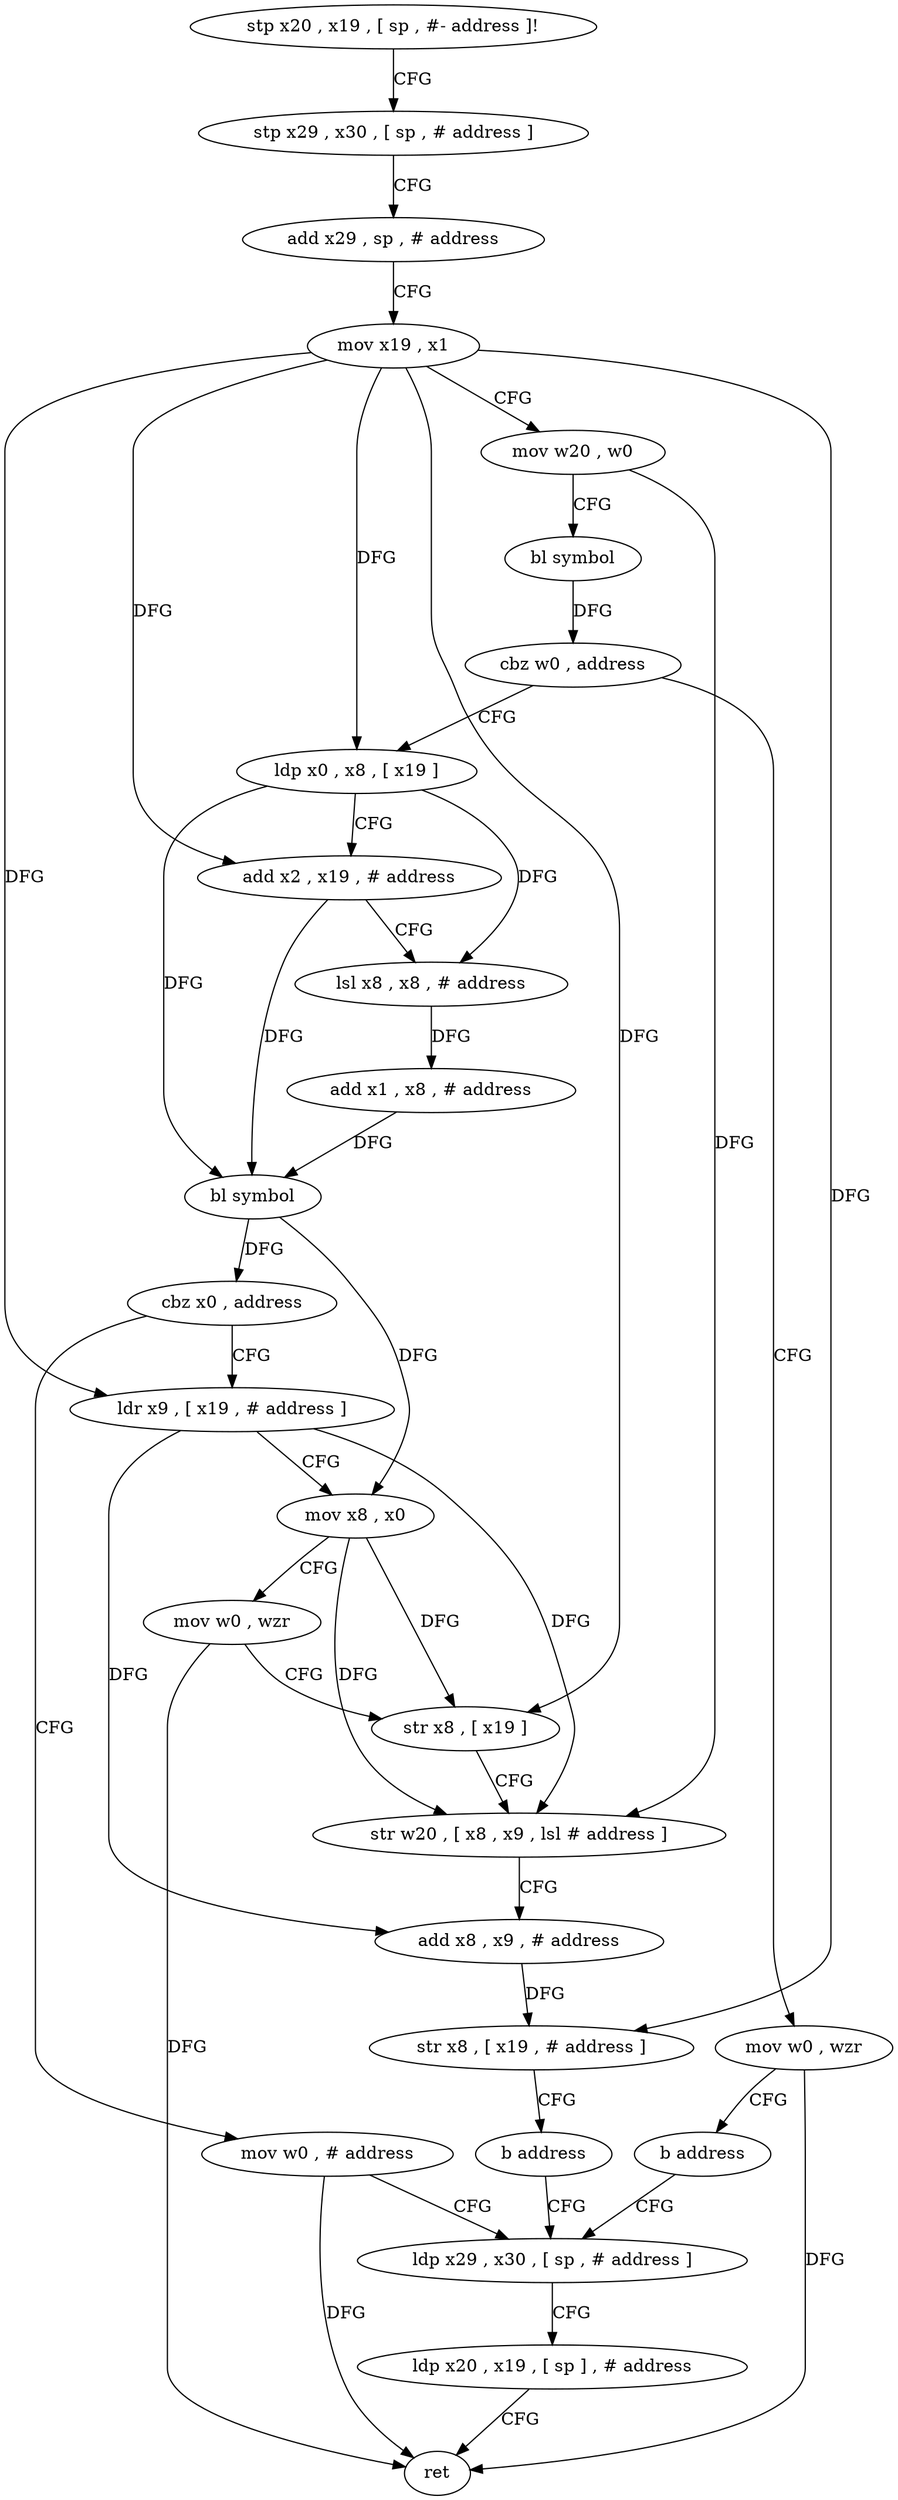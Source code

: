 digraph "func" {
"4260200" [label = "stp x20 , x19 , [ sp , #- address ]!" ]
"4260204" [label = "stp x29 , x30 , [ sp , # address ]" ]
"4260208" [label = "add x29 , sp , # address" ]
"4260212" [label = "mov x19 , x1" ]
"4260216" [label = "mov w20 , w0" ]
"4260220" [label = "bl symbol" ]
"4260224" [label = "cbz w0 , address" ]
"4260236" [label = "ldp x0 , x8 , [ x19 ]" ]
"4260228" [label = "mov w0 , wzr" ]
"4260240" [label = "add x2 , x19 , # address" ]
"4260244" [label = "lsl x8 , x8 , # address" ]
"4260248" [label = "add x1 , x8 , # address" ]
"4260252" [label = "bl symbol" ]
"4260256" [label = "cbz x0 , address" ]
"4260292" [label = "mov w0 , # address" ]
"4260260" [label = "ldr x9 , [ x19 , # address ]" ]
"4260232" [label = "b address" ]
"4260296" [label = "ldp x29 , x30 , [ sp , # address ]" ]
"4260264" [label = "mov x8 , x0" ]
"4260268" [label = "mov w0 , wzr" ]
"4260272" [label = "str x8 , [ x19 ]" ]
"4260276" [label = "str w20 , [ x8 , x9 , lsl # address ]" ]
"4260280" [label = "add x8 , x9 , # address" ]
"4260284" [label = "str x8 , [ x19 , # address ]" ]
"4260288" [label = "b address" ]
"4260300" [label = "ldp x20 , x19 , [ sp ] , # address" ]
"4260304" [label = "ret" ]
"4260200" -> "4260204" [ label = "CFG" ]
"4260204" -> "4260208" [ label = "CFG" ]
"4260208" -> "4260212" [ label = "CFG" ]
"4260212" -> "4260216" [ label = "CFG" ]
"4260212" -> "4260236" [ label = "DFG" ]
"4260212" -> "4260240" [ label = "DFG" ]
"4260212" -> "4260260" [ label = "DFG" ]
"4260212" -> "4260272" [ label = "DFG" ]
"4260212" -> "4260284" [ label = "DFG" ]
"4260216" -> "4260220" [ label = "CFG" ]
"4260216" -> "4260276" [ label = "DFG" ]
"4260220" -> "4260224" [ label = "DFG" ]
"4260224" -> "4260236" [ label = "CFG" ]
"4260224" -> "4260228" [ label = "CFG" ]
"4260236" -> "4260240" [ label = "CFG" ]
"4260236" -> "4260252" [ label = "DFG" ]
"4260236" -> "4260244" [ label = "DFG" ]
"4260228" -> "4260232" [ label = "CFG" ]
"4260228" -> "4260304" [ label = "DFG" ]
"4260240" -> "4260244" [ label = "CFG" ]
"4260240" -> "4260252" [ label = "DFG" ]
"4260244" -> "4260248" [ label = "DFG" ]
"4260248" -> "4260252" [ label = "DFG" ]
"4260252" -> "4260256" [ label = "DFG" ]
"4260252" -> "4260264" [ label = "DFG" ]
"4260256" -> "4260292" [ label = "CFG" ]
"4260256" -> "4260260" [ label = "CFG" ]
"4260292" -> "4260296" [ label = "CFG" ]
"4260292" -> "4260304" [ label = "DFG" ]
"4260260" -> "4260264" [ label = "CFG" ]
"4260260" -> "4260276" [ label = "DFG" ]
"4260260" -> "4260280" [ label = "DFG" ]
"4260232" -> "4260296" [ label = "CFG" ]
"4260296" -> "4260300" [ label = "CFG" ]
"4260264" -> "4260268" [ label = "CFG" ]
"4260264" -> "4260272" [ label = "DFG" ]
"4260264" -> "4260276" [ label = "DFG" ]
"4260268" -> "4260272" [ label = "CFG" ]
"4260268" -> "4260304" [ label = "DFG" ]
"4260272" -> "4260276" [ label = "CFG" ]
"4260276" -> "4260280" [ label = "CFG" ]
"4260280" -> "4260284" [ label = "DFG" ]
"4260284" -> "4260288" [ label = "CFG" ]
"4260288" -> "4260296" [ label = "CFG" ]
"4260300" -> "4260304" [ label = "CFG" ]
}
